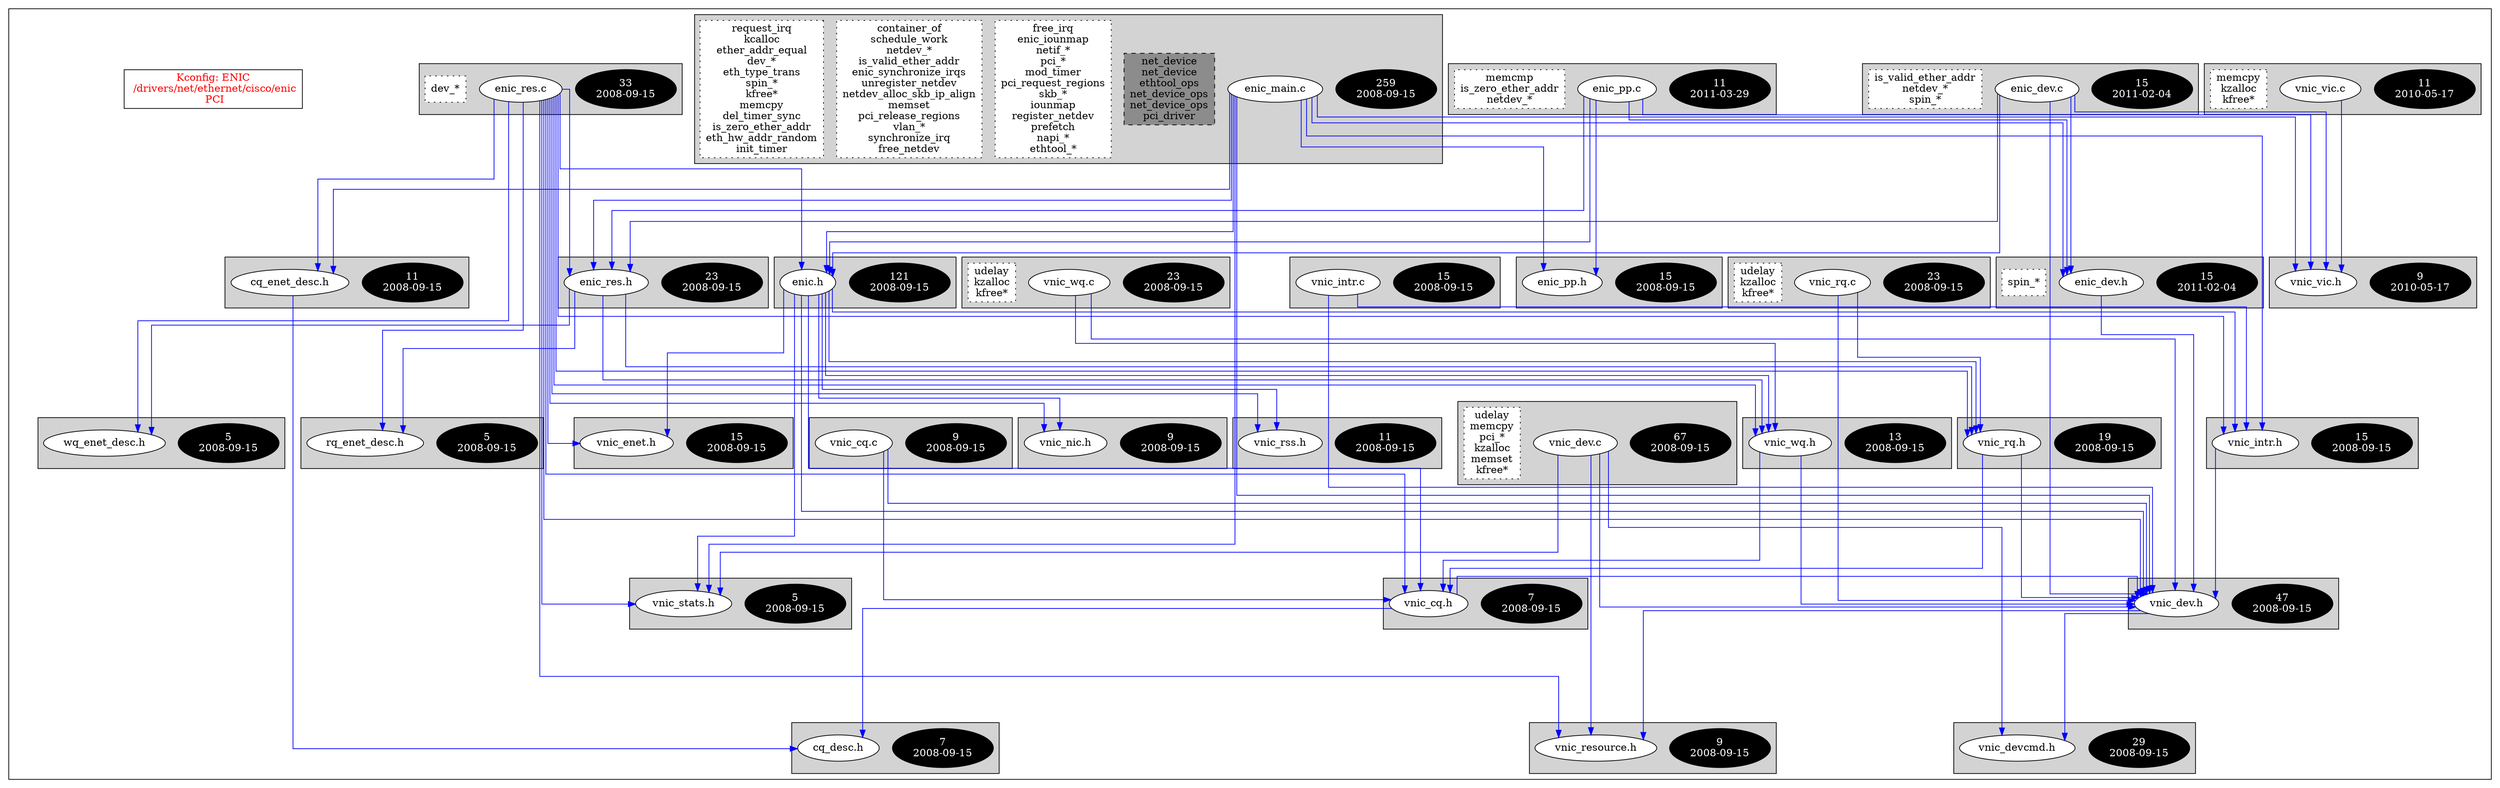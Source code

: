 digraph Driver {
	ranksep=2;
	splines=ortho;
	//Symbol: ENIC
	subgraph "cluster_ENIC"{
		subgraph "cluster_vnic_vic.h" {
			style=filled
			"commit_vnic_vic.h" [style=filled, fillcolor=black, fontcolor=white, label="9\n2010-05-17"];
			"vnic_vic.h" [style=filled, fillcolor=white, fontcolor=black, label="vnic_vic.h\n"];
		}
		subgraph "cluster_vnic_vic.c" {
			style=filled
			"commit_vnic_vic.c" [style=filled, fillcolor=black, fontcolor=white, label="11\n2010-05-17"];
			"vnic_vic.c" [style=filled, fillcolor=white, fontcolor=black, label="vnic_vic.c\n"];
			"funccall0-vnic_vic.c" [style="filled,dotted" shape=box, fillcolor=white, fontcolor=black, label="memcpy\nkzalloc\nkfree*\n"];
		}
		subgraph "cluster_vnic_rq.h" {
			style=filled
			"commit_vnic_rq.h" [style=filled, fillcolor=black, fontcolor=white, label="19\n2008-09-15"];
			"vnic_rq.h" [style=filled, fillcolor=white, fontcolor=black, label="vnic_rq.h\n"];
		}
		subgraph "cluster_vnic_resource.h" {
			style=filled
			"commit_vnic_resource.h" [style=filled, fillcolor=black, fontcolor=white, label="9\n2008-09-15"];
			"vnic_resource.h" [style=filled, fillcolor=white, fontcolor=black, label="vnic_resource.h\n"];
		}
		subgraph "cluster_vnic_devcmd.h" {
			style=filled
			"commit_vnic_devcmd.h" [style=filled, fillcolor=black, fontcolor=white, label="29\n2008-09-15"];
			"vnic_devcmd.h" [style=filled, fillcolor=white, fontcolor=black, label="vnic_devcmd.h\n"];
		}
		subgraph "cluster_cq_desc.h" {
			style=filled
			"commit_cq_desc.h" [style=filled, fillcolor=black, fontcolor=white, label="7\n2008-09-15"];
			"cq_desc.h" [style=filled, fillcolor=white, fontcolor=black, label="cq_desc.h\n"];
		}
		subgraph "cluster_vnic_rq.c" {
			style=filled
			"commit_vnic_rq.c" [style=filled, fillcolor=black, fontcolor=white, label="23\n2008-09-15"];
			"vnic_rq.c" [style=filled, fillcolor=white, fontcolor=black, label="vnic_rq.c\n"];
			"funccall0-vnic_rq.c" [style="filled,dotted" shape=box, fillcolor=white, fontcolor=black, label="udelay\nkzalloc\nkfree*\n"];
		}
		subgraph "cluster_vnic_dev.h" {
			style=filled
			"commit_vnic_dev.h" [style=filled, fillcolor=black, fontcolor=white, label="47\n2008-09-15"];
			"vnic_dev.h" [style=filled, fillcolor=white, fontcolor=black, label="vnic_dev.h\n"];
		}
		subgraph "cluster_vnic_dev.c" {
			style=filled
			"commit_vnic_dev.c" [style=filled, fillcolor=black, fontcolor=white, label="67\n2008-09-15"];
			"vnic_dev.c" [style=filled, fillcolor=white, fontcolor=black, label="vnic_dev.c\n"];
			"funccall0-vnic_dev.c" [style="filled,dotted" shape=box, fillcolor=white, fontcolor=black, label="udelay\nmemcpy\npci_*\nkzalloc\nmemset\nkfree*\n"];
		}
		subgraph "cluster_vnic_stats.h" {
			style=filled
			"commit_vnic_stats.h" [style=filled, fillcolor=black, fontcolor=white, label="5\n2008-09-15"];
			"vnic_stats.h" [style=filled, fillcolor=white, fontcolor=black, label="vnic_stats.h\n"];
		}
		subgraph "cluster_enic_pp.h" {
			style=filled
			"commit_enic_pp.h" [style=filled, fillcolor=black, fontcolor=white, label="15\n2008-09-15"];
			"enic_pp.h" [style=filled, fillcolor=white, fontcolor=black, label="enic_pp.h\n"];
		}
		subgraph "cluster_enic_pp.c" {
			style=filled
			"commit_enic_pp.c" [style=filled, fillcolor=black, fontcolor=white, label="11\n2011-03-29"];
			"enic_pp.c" [style=filled, fillcolor=white, fontcolor=black, label="enic_pp.c\n"];
			"funccall0-enic_pp.c" [style="filled,dotted" shape=box, fillcolor=white, fontcolor=black, label="memcmp\nis_zero_ether_addr\nnetdev_*\n"];
		}
		subgraph "cluster_wq_enet_desc.h" {
			style=filled
			"commit_wq_enet_desc.h" [style=filled, fillcolor=black, fontcolor=white, label="5\n2008-09-15"];
			"wq_enet_desc.h" [style=filled, fillcolor=white, fontcolor=black, label="wq_enet_desc.h\n"];
		}
		subgraph "cluster_rq_enet_desc.h" {
			style=filled
			"commit_rq_enet_desc.h" [style=filled, fillcolor=black, fontcolor=white, label="5\n2008-09-15"];
			"rq_enet_desc.h" [style=filled, fillcolor=white, fontcolor=black, label="rq_enet_desc.h\n"];
		}
		subgraph "cluster_vnic_enet.h" {
			style=filled
			"commit_vnic_enet.h" [style=filled, fillcolor=black, fontcolor=white, label="15\n2008-09-15"];
			"vnic_enet.h" [style=filled, fillcolor=white, fontcolor=black, label="vnic_enet.h\n"];
		}
		subgraph "cluster_vnic_nic.h" {
			style=filled
			"commit_vnic_nic.h" [style=filled, fillcolor=black, fontcolor=white, label="9\n2008-09-15"];
			"vnic_nic.h" [style=filled, fillcolor=white, fontcolor=black, label="vnic_nic.h\n"];
		}
		subgraph "cluster_vnic_rss.h" {
			style=filled
			"commit_vnic_rss.h" [style=filled, fillcolor=black, fontcolor=white, label="11\n2008-09-15"];
			"vnic_rss.h" [style=filled, fillcolor=white, fontcolor=black, label="vnic_rss.h\n"];
		}
		subgraph "cluster_enic_dev.h" {
			style=filled
			"commit_enic_dev.h" [style=filled, fillcolor=black, fontcolor=white, label="15\n2011-02-04"];
			"enic_dev.h" [style=filled, fillcolor=white, fontcolor=black, label="enic_dev.h\n"];
			"funccall0-enic_dev.h" [style="filled,dotted" shape=box, fillcolor=white, fontcolor=black, label="spin_*\n"];
		}
		subgraph "cluster_enic_dev.c" {
			style=filled
			"commit_enic_dev.c" [style=filled, fillcolor=black, fontcolor=white, label="15\n2011-02-04"];
			"enic_dev.c" [style=filled, fillcolor=white, fontcolor=black, label="enic_dev.c\n"];
			"funccall0-enic_dev.c" [style="filled,dotted" shape=box, fillcolor=white, fontcolor=black, label="is_valid_ether_addr\nnetdev_*\nspin_*\n"];
		}
		subgraph "cluster_enic_res.h" {
			style=filled
			"commit_enic_res.h" [style=filled, fillcolor=black, fontcolor=white, label="23\n2008-09-15"];
			"enic_res.h" [style=filled, fillcolor=white, fontcolor=black, label="enic_res.h\n"];
		}
		subgraph "cluster_enic_res.c" {
			style=filled
			"commit_enic_res.c" [style=filled, fillcolor=black, fontcolor=white, label="33\n2008-09-15"];
			"enic_res.c" [style=filled, fillcolor=white, fontcolor=black, label="enic_res.c\n"];
			"funccall0-enic_res.c" [style="filled,dotted" shape=box, fillcolor=white, fontcolor=black, label="dev_*\n"];
		}
		subgraph "cluster_cq_enet_desc.h" {
			style=filled
			"commit_cq_enet_desc.h" [style=filled, fillcolor=black, fontcolor=white, label="11\n2008-09-15"];
			"cq_enet_desc.h" [style=filled, fillcolor=white, fontcolor=black, label="cq_enet_desc.h\n"];
		}
		subgraph "cluster_vnic_wq.h" {
			style=filled
			"commit_vnic_wq.h" [style=filled, fillcolor=black, fontcolor=white, label="13\n2008-09-15"];
			"vnic_wq.h" [style=filled, fillcolor=white, fontcolor=black, label="vnic_wq.h\n"];
		}
		subgraph "cluster_vnic_wq.c" {
			style=filled
			"commit_vnic_wq.c" [style=filled, fillcolor=black, fontcolor=white, label="23\n2008-09-15"];
			"vnic_wq.c" [style=filled, fillcolor=white, fontcolor=black, label="vnic_wq.c\n"];
			"funccall0-vnic_wq.c" [style="filled,dotted" shape=box, fillcolor=white, fontcolor=black, label="udelay\nkzalloc\nkfree*\n"];
		}
		subgraph "cluster_vnic_intr.h" {
			style=filled
			"commit_vnic_intr.h" [style=filled, fillcolor=black, fontcolor=white, label="15\n2008-09-15"];
			"vnic_intr.h" [style=filled, fillcolor=white, fontcolor=black, label="vnic_intr.h\n"];
		}
		subgraph "cluster_vnic_intr.c" {
			style=filled
			"commit_vnic_intr.c" [style=filled, fillcolor=black, fontcolor=white, label="15\n2008-09-15"];
			"vnic_intr.c" [style=filled, fillcolor=white, fontcolor=black, label="vnic_intr.c\n"];
		}
		subgraph "cluster_vnic_cq.h" {
			style=filled
			"commit_vnic_cq.h" [style=filled, fillcolor=black, fontcolor=white, label="7\n2008-09-15"];
			"vnic_cq.h" [style=filled, fillcolor=white, fontcolor=black, label="vnic_cq.h\n"];
		}
		subgraph "cluster_vnic_cq.c" {
			style=filled
			"commit_vnic_cq.c" [style=filled, fillcolor=black, fontcolor=white, label="9\n2008-09-15"];
			"vnic_cq.c" [style=filled, fillcolor=white, fontcolor=black, label="vnic_cq.c\n"];
		}
		subgraph "cluster_enic_main.c" {
			style=filled
			"commit_enic_main.c" [style=filled, fillcolor=black, fontcolor=white, label="259\n2008-09-15"];
			"enic_main.c" [style=filled, fillcolor=white, fontcolor=black, label="enic_main.c\n"];
			"structs-enic_main.c" [style="filled,dashed" shape=box, fillcolor=grey55, fontcolor=black, label="net_device\nnet_device\nethtool_ops\nnet_device_ops\nnet_device_ops\npci_driver\n"];
			"funccall3-enic_main.c" [style="filled,dotted" shape=box, fillcolor=white, fontcolor=black, label="free_irq\nenic_iounmap\nnetif_*\npci_*\nmod_timer\npci_request_regions\nskb_*\niounmap\nregister_netdev\nprefetch\nnapi_*\nethtool_*\n"];
			"funccall2-enic_main.c" [style="filled,dotted" shape=box, fillcolor=white, fontcolor=black, label="container_of\nschedule_work\nnetdev_*\nis_valid_ether_addr\nenic_synchronize_irqs\nunregister_netdev\nnetdev_alloc_skb_ip_align\nmemset\npci_release_regions\nvlan_*\nsynchronize_irq\nfree_netdev\n"];
			"funccall1-enic_main.c" [style="filled,dotted" shape=box, fillcolor=white, fontcolor=black, label="request_irq\nkcalloc\nether_addr_equal\ndev_*\neth_type_trans\nspin_*\nkfree*\nmemcpy\ndel_timer_sync\nis_zero_ether_addr\neth_hw_addr_random\ninit_timer\n"];
		}
		subgraph "cluster_enic.h" {
			style=filled
			"commit_enic.h" [style=filled, fillcolor=black, fontcolor=white, label="121\n2008-09-15"];
			"enic.h" [style=filled, fillcolor=white, fontcolor=black, label="enic.h\n"];
		}
		"K:ENIC" [label="Kconfig: ENIC\n /drivers/net/ethernet/cisco/enic\n  PCI ", shape=box, fontcolor=red];
	}
"vnic_vic.c" -> "vnic_vic.h"[color=blue];
"vnic_rq.h" -> "vnic_cq.h"[color=blue];
"vnic_rq.h" -> "vnic_dev.h"[color=blue];
"vnic_rq.c" -> "vnic_rq.h"[color=blue];
"vnic_rq.c" -> "vnic_dev.h"[color=blue];
"vnic_dev.h" -> "vnic_devcmd.h"[color=blue];
"vnic_dev.h" -> "vnic_resource.h"[color=blue];
"vnic_dev.c" -> "vnic_devcmd.h"[color=blue];
"vnic_dev.c" -> "vnic_stats.h"[color=blue];
"vnic_dev.c" -> "vnic_resource.h"[color=blue];
"vnic_dev.c" -> "vnic_dev.h"[color=blue];
"enic_pp.c" -> "enic_dev.h"[color=blue];
"enic_pp.c" -> "enic.h"[color=blue];
"enic_pp.c" -> "vnic_vic.h"[color=blue];
"enic_pp.c" -> "enic_res.h"[color=blue];
"enic_pp.c" -> "enic_pp.h"[color=blue];
"enic_dev.h" -> "vnic_dev.h"[color=blue];
"enic_dev.c" -> "enic_dev.h"[color=blue];
"enic_dev.c" -> "enic.h"[color=blue];
"enic_dev.c" -> "vnic_vic.h"[color=blue];
"enic_dev.c" -> "enic_res.h"[color=blue];
"enic_dev.c" -> "vnic_dev.h"[color=blue];
"enic_res.h" -> "vnic_rq.h"[color=blue];
"enic_res.h" -> "vnic_wq.h"[color=blue];
"enic_res.h" -> "rq_enet_desc.h"[color=blue];
"enic_res.h" -> "wq_enet_desc.h"[color=blue];
"enic_res.c" -> "cq_enet_desc.h"[color=blue];
"enic_res.c" -> "enic.h"[color=blue];
"enic_res.c" -> "vnic_cq.h"[color=blue];
"enic_res.c" -> "rq_enet_desc.h"[color=blue];
"enic_res.c" -> "wq_enet_desc.h"[color=blue];
"enic_res.c" -> "vnic_intr.h"[color=blue];
"enic_res.c" -> "vnic_rss.h"[color=blue];
"enic_res.c" -> "vnic_stats.h"[color=blue];
"enic_res.c" -> "enic_res.h"[color=blue];
"enic_res.c" -> "vnic_resource.h"[color=blue];
"enic_res.c" -> "vnic_enet.h"[color=blue];
"enic_res.c" -> "vnic_rq.h"[color=blue];
"enic_res.c" -> "vnic_wq.h"[color=blue];
"enic_res.c" -> "vnic_nic.h"[color=blue];
"enic_res.c" -> "vnic_dev.h"[color=blue];
"cq_enet_desc.h" -> "cq_desc.h"[color=blue];
"vnic_wq.h" -> "vnic_cq.h"[color=blue];
"vnic_wq.h" -> "vnic_dev.h"[color=blue];
"vnic_wq.c" -> "vnic_wq.h"[color=blue];
"vnic_wq.c" -> "vnic_dev.h"[color=blue];
"vnic_intr.h" -> "vnic_dev.h"[color=blue];
"vnic_intr.c" -> "vnic_intr.h"[color=blue];
"vnic_intr.c" -> "vnic_dev.h"[color=blue];
"vnic_cq.h" -> "cq_desc.h"[color=blue];
"vnic_cq.h" -> "vnic_dev.h"[color=blue];
"vnic_cq.c" -> "vnic_cq.h"[color=blue];
"vnic_cq.c" -> "vnic_dev.h"[color=blue];
"enic_main.c" -> "cq_enet_desc.h"[color=blue];
"enic_main.c" -> "enic.h"[color=blue];
"enic_main.c" -> "vnic_intr.h"[color=blue];
"enic_main.c" -> "enic_dev.h"[color=blue];
"enic_main.c" -> "vnic_stats.h"[color=blue];
"enic_main.c" -> "vnic_vic.h"[color=blue];
"enic_main.c" -> "enic_res.h"[color=blue];
"enic_main.c" -> "vnic_dev.h"[color=blue];
"enic_main.c" -> "enic_pp.h"[color=blue];
"enic.h" -> "vnic_cq.h"[color=blue];
"enic.h" -> "vnic_intr.h"[color=blue];
"enic.h" -> "vnic_rss.h"[color=blue];
"enic.h" -> "vnic_stats.h"[color=blue];
"enic.h" -> "vnic_enet.h"[color=blue];
"enic.h" -> "vnic_rq.h"[color=blue];
"enic.h" -> "vnic_wq.h"[color=blue];
"enic.h" -> "vnic_nic.h"[color=blue];
"enic.h" -> "vnic_dev.h"[color=blue];
}
